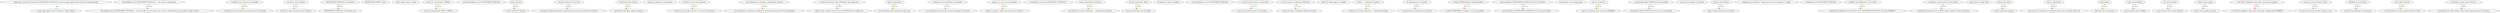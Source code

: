 digraph rawGraph {
"ancora oggi aspetto che il servizio mi venga attivato";"Dopo circa un mese ho ricevuto la TELEFONIAX CONSOLLE ma ancora oggi aspetto che il servizio mi venga attivato";"Ho problemi con la TELEFONIAX CONSOLLE 2.. non riesco a connettermi";"Ho problemi con la TELEFONIAX CONSOLLE 2.. il mio pc rileva la rete wifi ma non riesco a connettermi pur inserendo la wpa2 corretta";"I cellulari non ricevono il tuo segnale";"I cellulari per tutto il paese non ricevono più il tuo segnale";"non posso usare internet";"Se non ho campo non posso usare internet";"TELEFONIAX CONSOLLE non funziona";"TELEFONIAX CONSOLLE non funziona mai";"TELEFONIAX HOME e lenta";"ancora oggi la linea va male";"avere una connessione e' difficile";"avere una connessione UMTS e' difficile";"avrei dei problemi con la TELEFONIAX CONSOLLE";"bassa velocità";"bassa velocità in Internet";"non può usufruire del servizio";"chi paga gli abbonamenti per la connessione dati non può usufruire del servizio";"connettività adsl assente";"connettività adsl quasi sempre assente";"continuo a perdere la connessione";"continuo a stare senza Internet";"continuo ad aver pagato 20 euro e a stare senza Internet";"cosa aspettiamo a sistemare i problemi di ricezione";"cosa aspettiamo a sistemare i problemi di ricezione nelcomune di Noventa padovana";"vi siete accorti che la mia CONSOLLE non andava piu";"dopo 1 mese vi siete accorti che la mia CONSOLLE non andava piu";"senza connessione";"due settimane senza connessione 3g a casa";"continuo ad avere problemi con internet";"e' una settimana che continuo ad avere problemi con internet";"grazie a voi non cio avuto internet";"grazie a voi per2 e mezzo non cio piu avuto internet";"ho problemi con la mia TELEFONIAX CONSOLLE 1";"vostra connessione lentissima";"ho riattivato la vostra scheda dati.... connessione lentissima";"ho una connessione -lenta";"ho una connessione stra-stra-lenta";"il computer è lento a navigare";"il mio problema è con la TELEFONIAX CONSOLLE";"io non ho potuto usare la vostra linea";"io non ho mai potuto usare la vostra linea";"io non sto ancora usufruendo della linea";"io non sto ancora usufruendo della nuova linea";"l'apertura delle pagine è stralenta";"la linea ... e nemmeno funziona";"la linea mi è arrivata 5 giorni fà... e nemmeno funziona";"la connessione non funziona";"la connessione dal cellulare non funziona";"la linea TELEFONIAX sta dando problemi";"la linea TELEFONIAX sta dando un sacco di problemi";"mi ha mandato la TELEFONIAX CONSOLLE che non ho chiesto";"mi ha mandato la TELEFONIAX CONSOLLE che non ho mai chiesto";"non funziona se ho campo pieno";"non mi va internet";"non mi va internet con il 3g sul mio MOBILEE";"non parliamo della CONSOLLE ke da problemi";"non parliamo della CONSOLLE ke da un sacco di problemi";"non riesco ad andare su internet";"internet non funziona";"ogni 3 4 giorni internet non funziona";"pago per una velocità di 7 mega ma non arriva nemmeno a 1 mega";"problemi con la TELEFONIAX CONSOLLE";"problemi nel configurare la rete wii-fii";"problemi nel configurare la rete wii-fii con la TELEFONIAX CONSOLLE con il mio MOBILE-E";"promettete connessioni che sono pietose";"promettete connessioni con le offerte nuove tramite 3G che sono pietose";"questa linea è troppo lenta";"rimani senza linea";"rimani senza linea sempre";"fatica a connettersi";"sono circa 3 ore che fatica a connettersi anche con il massimo della rete";"non funziona";"sono mesi che non funziona";"sono senza telefono";"sono tre giorni senza telefono";"sto senza internet";"sono tre mesi che sto senza internet";"stiamo senza campo";"stiamo senza campo per giorni";"vi sto SOLO regalando i miei soldi, senza poter navigare";"vi sto SOLO regalando i miei soldi, senza poter navigare dall' MOBILEE";"voi non mi avete attivato la linea";"voi non mi avete mai attivato la linea in casa";"problemi di connessione";"zona Ferrara problemi di connessione";"non ho linea internet";"è da stamattina che non ho linea internet sul cell";"è scandaloso essere senza internet ...";"è scandaloso nell' ultimo mese essere senza internet per più di 15 giorni...";"Dopo circa un mese ho ricevuto la TELEFONIAX CONSOLLE ma ancora oggi aspetto che il servizio mi venga attivato" -> "ancora oggi aspetto che il servizio mi venga attivato" [label=1.0] [color=green]
"Ho problemi con la TELEFONIAX CONSOLLE 2.. il mio pc rileva la rete wifi ma non riesco a connettermi pur inserendo la wpa2 corretta" -> "Ho problemi con la TELEFONIAX CONSOLLE 2.. non riesco a connettermi" [label=1.0] [color=green]
"Ho problemi con la TELEFONIAX CONSOLLE 2.. non riesco a connettermi" -> "Ho problemi con la TELEFONIAX CONSOLLE 2.. il mio pc rileva la rete wifi ma non riesco a connettermi pur inserendo la wpa2 corretta" [label=1.0] [color=red]
"I cellulari per tutto il paese non ricevono più il tuo segnale" -> "I cellulari non ricevono il tuo segnale" [label=1.0] [color=green]
"I cellulari non ricevono il tuo segnale" -> "I cellulari per tutto il paese non ricevono più il tuo segnale" [label=1.0] [color=red]
"Se non ho campo non posso usare internet" -> "non posso usare internet" [label=1.0] [color=green]
"non posso usare internet" -> "Se non ho campo non posso usare internet" [label=1.0] [color=red]
"TELEFONIAX CONSOLLE non funziona mai" -> "TELEFONIAX CONSOLLE non funziona" [label=1.0] [color=green]
"TELEFONIAX CONSOLLE non funziona" -> "TELEFONIAX CONSOLLE non funziona mai" [label=1.0] [color=red]
"avere una connessione UMTS e' difficile" -> "avere una connessione e' difficile" [label=1.0] [color=green]
"avere una connessione e' difficile" -> "avere una connessione UMTS e' difficile" [label=1.0] [color=red]
"bassa velocità in Internet" -> "bassa velocità" [label=1.0] [color=green]
"bassa velocità" -> "bassa velocità in Internet" [label=1.0] [color=red]
"chi paga gli abbonamenti per la connessione dati non può usufruire del servizio" -> "non può usufruire del servizio" [label=1.0] [color=green]
"non può usufruire del servizio" -> "chi paga gli abbonamenti per la connessione dati non può usufruire del servizio" [label=1.0] [color=red]
"connettività adsl quasi sempre assente" -> "connettività adsl assente" [label=1.0] [color=green]
"connettività adsl assente" -> "connettività adsl quasi sempre assente" [label=1.0] [color=red]
"continuo ad aver pagato 20 euro e a stare senza Internet" -> "continuo a stare senza Internet" [label=1.0] [color=green]
"continuo a stare senza Internet" -> "continuo ad aver pagato 20 euro e a stare senza Internet" [label=1.0] [color=red]
"cosa aspettiamo a sistemare i problemi di ricezione nelcomune di Noventa padovana" -> "cosa aspettiamo a sistemare i problemi di ricezione" [label=1.0] [color=green]
"cosa aspettiamo a sistemare i problemi di ricezione" -> "cosa aspettiamo a sistemare i problemi di ricezione nelcomune di Noventa padovana" [label=1.0] [color=red]
"dopo 1 mese vi siete accorti che la mia CONSOLLE non andava piu" -> "vi siete accorti che la mia CONSOLLE non andava piu" [label=1.0] [color=green]
"vi siete accorti che la mia CONSOLLE non andava piu" -> "dopo 1 mese vi siete accorti che la mia CONSOLLE non andava piu" [label=1.0] [color=red]
"due settimane senza connessione 3g a casa" -> "senza connessione" [label=1.0] [color=green]
"senza connessione" -> "due settimane senza connessione 3g a casa" [label=1.0] [color=red]
"e' una settimana che continuo ad avere problemi con internet" -> "continuo ad avere problemi con internet" [label=1.0] [color=green]
"continuo ad avere problemi con internet" -> "e' una settimana che continuo ad avere problemi con internet" [label=1.0] [color=red]
"grazie a voi per2 e mezzo non cio piu avuto internet" -> "grazie a voi non cio avuto internet" [label=1.0] [color=green]
"grazie a voi non cio avuto internet" -> "grazie a voi per2 e mezzo non cio piu avuto internet" [label=1.0] [color=red]
"ho riattivato la vostra scheda dati.... connessione lentissima" -> "vostra connessione lentissima" [label=1.0] [color=green]
"vostra connessione lentissima" -> "ho riattivato la vostra scheda dati.... connessione lentissima" [label=1.0] [color=red]
"ho una connessione stra-stra-lenta" -> "ho una connessione -lenta" [label=1.0] [color=green]
"ho una connessione -lenta" -> "ho una connessione stra-stra-lenta" [label=1.0] [color=red]
"io non ho mai potuto usare la vostra linea" -> "io non ho potuto usare la vostra linea" [label=1.0] [color=green]
"io non ho potuto usare la vostra linea" -> "io non ho mai potuto usare la vostra linea" [label=1.0] [color=red]
"io non sto ancora usufruendo della nuova linea" -> "io non sto ancora usufruendo della linea" [label=1.0] [color=green]
"io non sto ancora usufruendo della linea" -> "io non sto ancora usufruendo della nuova linea" [label=1.0] [color=red]
"la linea mi è arrivata 5 giorni fà... e nemmeno funziona" -> "la linea ... e nemmeno funziona" [label=1.0] [color=green]
"la linea ... e nemmeno funziona" -> "la linea mi è arrivata 5 giorni fà... e nemmeno funziona" [label=1.0] [color=red]
"la connessione dal cellulare non funziona" -> "la connessione non funziona" [label=1.0] [color=green]
"la connessione non funziona" -> "la connessione dal cellulare non funziona" [label=1.0] [color=red]
"la linea TELEFONIAX sta dando un sacco di problemi" -> "la linea TELEFONIAX sta dando problemi" [label=1.0] [color=green]
"la linea TELEFONIAX sta dando problemi" -> "la linea TELEFONIAX sta dando un sacco di problemi" [label=1.0] [color=red]
"mi ha mandato la TELEFONIAX CONSOLLE che non ho mai chiesto" -> "mi ha mandato la TELEFONIAX CONSOLLE che non ho chiesto" [label=1.0] [color=green]
"mi ha mandato la TELEFONIAX CONSOLLE che non ho chiesto" -> "mi ha mandato la TELEFONIAX CONSOLLE che non ho mai chiesto" [label=1.0] [color=red]
"non mi va internet con il 3g sul mio MOBILEE" -> "non mi va internet" [label=1.0] [color=green]
"non mi va internet" -> "non mi va internet con il 3g sul mio MOBILEE" [label=1.0] [color=red]
"non parliamo della CONSOLLE ke da un sacco di problemi" -> "non parliamo della CONSOLLE ke da problemi" [label=1.0] [color=green]
"non parliamo della CONSOLLE ke da problemi" -> "non parliamo della CONSOLLE ke da un sacco di problemi" [label=1.0] [color=red]
"ogni 3 4 giorni internet non funziona" -> "internet non funziona" [label=1.0] [color=green]
"internet non funziona" -> "ogni 3 4 giorni internet non funziona" [label=1.0] [color=red]
"problemi nel configurare la rete wii-fii con la TELEFONIAX CONSOLLE con il mio MOBILE-E" -> "problemi nel configurare la rete wii-fii" [label=1.0] [color=green]
"problemi nel configurare la rete wii-fii" -> "problemi nel configurare la rete wii-fii con la TELEFONIAX CONSOLLE con il mio MOBILE-E" [label=1.0] [color=red]
"promettete connessioni con le offerte nuove tramite 3G che sono pietose" -> "promettete connessioni che sono pietose" [label=1.0] [color=green]
"promettete connessioni che sono pietose" -> "promettete connessioni con le offerte nuove tramite 3G che sono pietose" [label=1.0] [color=red]
"rimani senza linea sempre" -> "rimani senza linea" [label=1.0] [color=green]
"rimani senza linea" -> "rimani senza linea sempre" [label=1.0] [color=red]
"sono circa 3 ore che fatica a connettersi anche con il massimo della rete" -> "fatica a connettersi" [label=1.0] [color=green]
"fatica a connettersi" -> "sono circa 3 ore che fatica a connettersi anche con il massimo della rete" [label=1.0] [color=red]
"sono mesi che non funziona" -> "non funziona" [label=1.0] [color=green]
"non funziona" -> "sono mesi che non funziona" [label=1.0] [color=red]
"sono tre giorni senza telefono" -> "sono senza telefono" [label=1.0] [color=green]
"sono senza telefono" -> "sono tre giorni senza telefono" [label=1.0] [color=red]
"sono tre mesi che sto senza internet" -> "sto senza internet" [label=1.0] [color=green]
"sto senza internet" -> "sono tre mesi che sto senza internet" [label=1.0] [color=red]
"stiamo senza campo per giorni" -> "stiamo senza campo" [label=1.0] [color=green]
"stiamo senza campo" -> "stiamo senza campo per giorni" [label=1.0] [color=red]
"vi sto SOLO regalando i miei soldi, senza poter navigare dall' MOBILEE" -> "vi sto SOLO regalando i miei soldi, senza poter navigare" [label=1.0] [color=green]
"vi sto SOLO regalando i miei soldi, senza poter navigare" -> "vi sto SOLO regalando i miei soldi, senza poter navigare dall' MOBILEE" [label=1.0] [color=red]
"voi non mi avete mai attivato la linea in casa" -> "voi non mi avete attivato la linea" [label=1.0] [color=green]
"voi non mi avete attivato la linea" -> "voi non mi avete mai attivato la linea in casa" [label=1.0] [color=red]
"zona Ferrara problemi di connessione" -> "problemi di connessione" [label=1.0] [color=green]
"problemi di connessione" -> "zona Ferrara problemi di connessione" [label=1.0] [color=red]
"è da stamattina che non ho linea internet sul cell" -> "non ho linea internet" [label=1.0] [color=green]
"non ho linea internet" -> "è da stamattina che non ho linea internet sul cell" [label=1.0] [color=red]
"è scandaloso nell' ultimo mese essere senza internet per più di 15 giorni..." -> "è scandaloso essere senza internet ..." [label=1.0] [color=green]
"è scandaloso essere senza internet ..." -> "è scandaloso nell' ultimo mese essere senza internet per più di 15 giorni..." [label=1.0] [color=red]
}